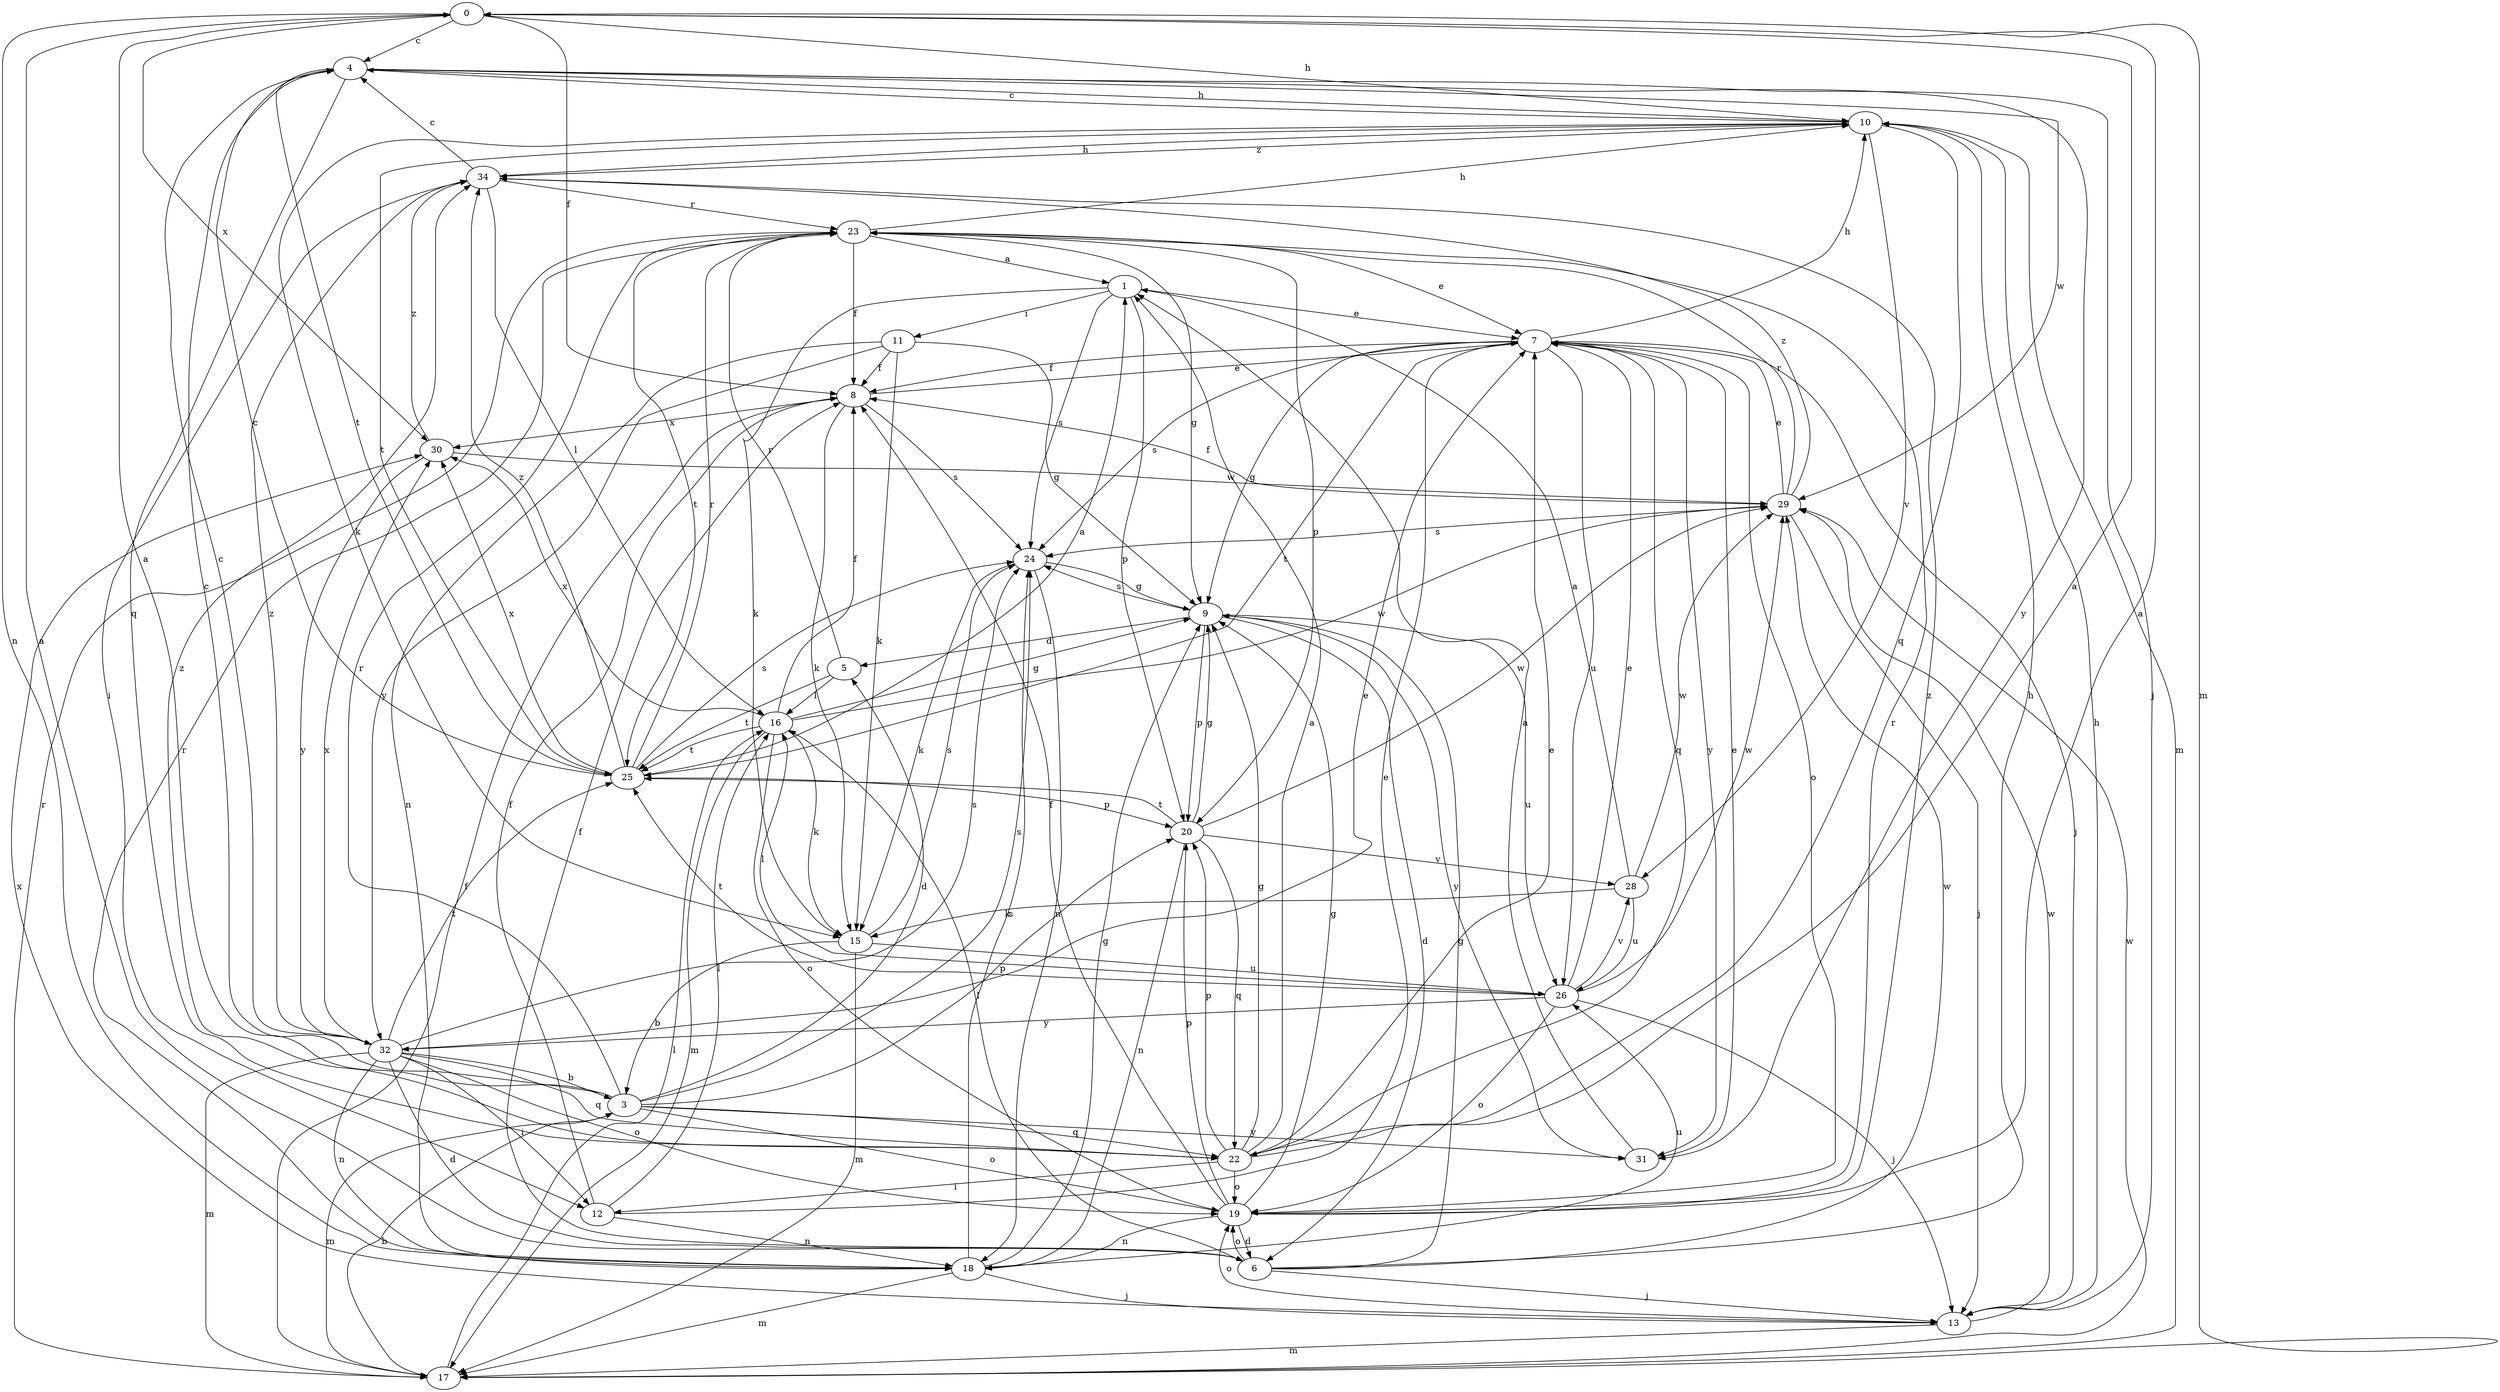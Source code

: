 strict digraph  {
0;
1;
3;
4;
5;
6;
7;
8;
9;
10;
11;
12;
13;
15;
16;
17;
18;
19;
20;
22;
23;
24;
25;
26;
28;
29;
30;
31;
32;
34;
0 -> 4  [label=c];
0 -> 8  [label=f];
0 -> 10  [label=h];
0 -> 17  [label=m];
0 -> 18  [label=n];
0 -> 30  [label=x];
1 -> 7  [label=e];
1 -> 11  [label=i];
1 -> 15  [label=k];
1 -> 20  [label=p];
1 -> 24  [label=s];
3 -> 0  [label=a];
3 -> 4  [label=c];
3 -> 5  [label=d];
3 -> 17  [label=m];
3 -> 19  [label=o];
3 -> 20  [label=p];
3 -> 22  [label=q];
3 -> 23  [label=r];
3 -> 24  [label=s];
3 -> 31  [label=y];
4 -> 10  [label=h];
4 -> 13  [label=j];
4 -> 22  [label=q];
4 -> 25  [label=t];
4 -> 29  [label=w];
4 -> 31  [label=y];
5 -> 16  [label=l];
5 -> 23  [label=r];
5 -> 25  [label=t];
6 -> 0  [label=a];
6 -> 8  [label=f];
6 -> 9  [label=g];
6 -> 10  [label=h];
6 -> 13  [label=j];
6 -> 16  [label=l];
6 -> 19  [label=o];
6 -> 29  [label=w];
7 -> 8  [label=f];
7 -> 9  [label=g];
7 -> 10  [label=h];
7 -> 13  [label=j];
7 -> 19  [label=o];
7 -> 22  [label=q];
7 -> 24  [label=s];
7 -> 25  [label=t];
7 -> 26  [label=u];
7 -> 31  [label=y];
8 -> 7  [label=e];
8 -> 15  [label=k];
8 -> 24  [label=s];
8 -> 30  [label=x];
9 -> 5  [label=d];
9 -> 6  [label=d];
9 -> 20  [label=p];
9 -> 24  [label=s];
9 -> 26  [label=u];
9 -> 31  [label=y];
10 -> 4  [label=c];
10 -> 15  [label=k];
10 -> 17  [label=m];
10 -> 22  [label=q];
10 -> 25  [label=t];
10 -> 28  [label=v];
10 -> 34  [label=z];
11 -> 8  [label=f];
11 -> 9  [label=g];
11 -> 15  [label=k];
11 -> 18  [label=n];
11 -> 32  [label=y];
12 -> 7  [label=e];
12 -> 8  [label=f];
12 -> 16  [label=l];
12 -> 18  [label=n];
13 -> 10  [label=h];
13 -> 17  [label=m];
13 -> 19  [label=o];
13 -> 29  [label=w];
13 -> 30  [label=x];
15 -> 3  [label=b];
15 -> 17  [label=m];
15 -> 24  [label=s];
15 -> 26  [label=u];
16 -> 8  [label=f];
16 -> 9  [label=g];
16 -> 15  [label=k];
16 -> 17  [label=m];
16 -> 19  [label=o];
16 -> 25  [label=t];
16 -> 29  [label=w];
16 -> 30  [label=x];
17 -> 3  [label=b];
17 -> 8  [label=f];
17 -> 16  [label=l];
17 -> 23  [label=r];
17 -> 29  [label=w];
18 -> 9  [label=g];
18 -> 13  [label=j];
18 -> 17  [label=m];
18 -> 23  [label=r];
18 -> 24  [label=s];
18 -> 26  [label=u];
19 -> 0  [label=a];
19 -> 6  [label=d];
19 -> 8  [label=f];
19 -> 9  [label=g];
19 -> 18  [label=n];
19 -> 20  [label=p];
19 -> 23  [label=r];
19 -> 34  [label=z];
20 -> 9  [label=g];
20 -> 18  [label=n];
20 -> 22  [label=q];
20 -> 25  [label=t];
20 -> 28  [label=v];
20 -> 29  [label=w];
22 -> 0  [label=a];
22 -> 1  [label=a];
22 -> 7  [label=e];
22 -> 9  [label=g];
22 -> 12  [label=i];
22 -> 19  [label=o];
22 -> 20  [label=p];
22 -> 34  [label=z];
23 -> 1  [label=a];
23 -> 7  [label=e];
23 -> 8  [label=f];
23 -> 9  [label=g];
23 -> 10  [label=h];
23 -> 20  [label=p];
23 -> 25  [label=t];
24 -> 9  [label=g];
24 -> 15  [label=k];
24 -> 18  [label=n];
25 -> 1  [label=a];
25 -> 4  [label=c];
25 -> 20  [label=p];
25 -> 23  [label=r];
25 -> 24  [label=s];
25 -> 30  [label=x];
25 -> 34  [label=z];
26 -> 7  [label=e];
26 -> 13  [label=j];
26 -> 16  [label=l];
26 -> 19  [label=o];
26 -> 25  [label=t];
26 -> 28  [label=v];
26 -> 29  [label=w];
26 -> 32  [label=y];
28 -> 1  [label=a];
28 -> 15  [label=k];
28 -> 26  [label=u];
28 -> 29  [label=w];
29 -> 7  [label=e];
29 -> 8  [label=f];
29 -> 13  [label=j];
29 -> 23  [label=r];
29 -> 24  [label=s];
29 -> 34  [label=z];
30 -> 29  [label=w];
30 -> 32  [label=y];
30 -> 34  [label=z];
31 -> 1  [label=a];
31 -> 7  [label=e];
32 -> 3  [label=b];
32 -> 4  [label=c];
32 -> 6  [label=d];
32 -> 7  [label=e];
32 -> 12  [label=i];
32 -> 17  [label=m];
32 -> 18  [label=n];
32 -> 19  [label=o];
32 -> 22  [label=q];
32 -> 24  [label=s];
32 -> 25  [label=t];
32 -> 30  [label=x];
32 -> 34  [label=z];
34 -> 4  [label=c];
34 -> 10  [label=h];
34 -> 12  [label=i];
34 -> 16  [label=l];
34 -> 23  [label=r];
}
